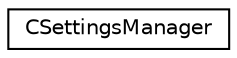 digraph "Graphical Class Hierarchy"
{
  edge [fontname="Helvetica",fontsize="10",labelfontname="Helvetica",labelfontsize="10"];
  node [fontname="Helvetica",fontsize="10",shape=record];
  rankdir="LR";
  Node0 [label="CSettingsManager",height=0.2,width=0.4,color="black", fillcolor="white", style="filled",URL="$class_c_settings_manager.html",tooltip="The class that manages the settings files. "];
}
